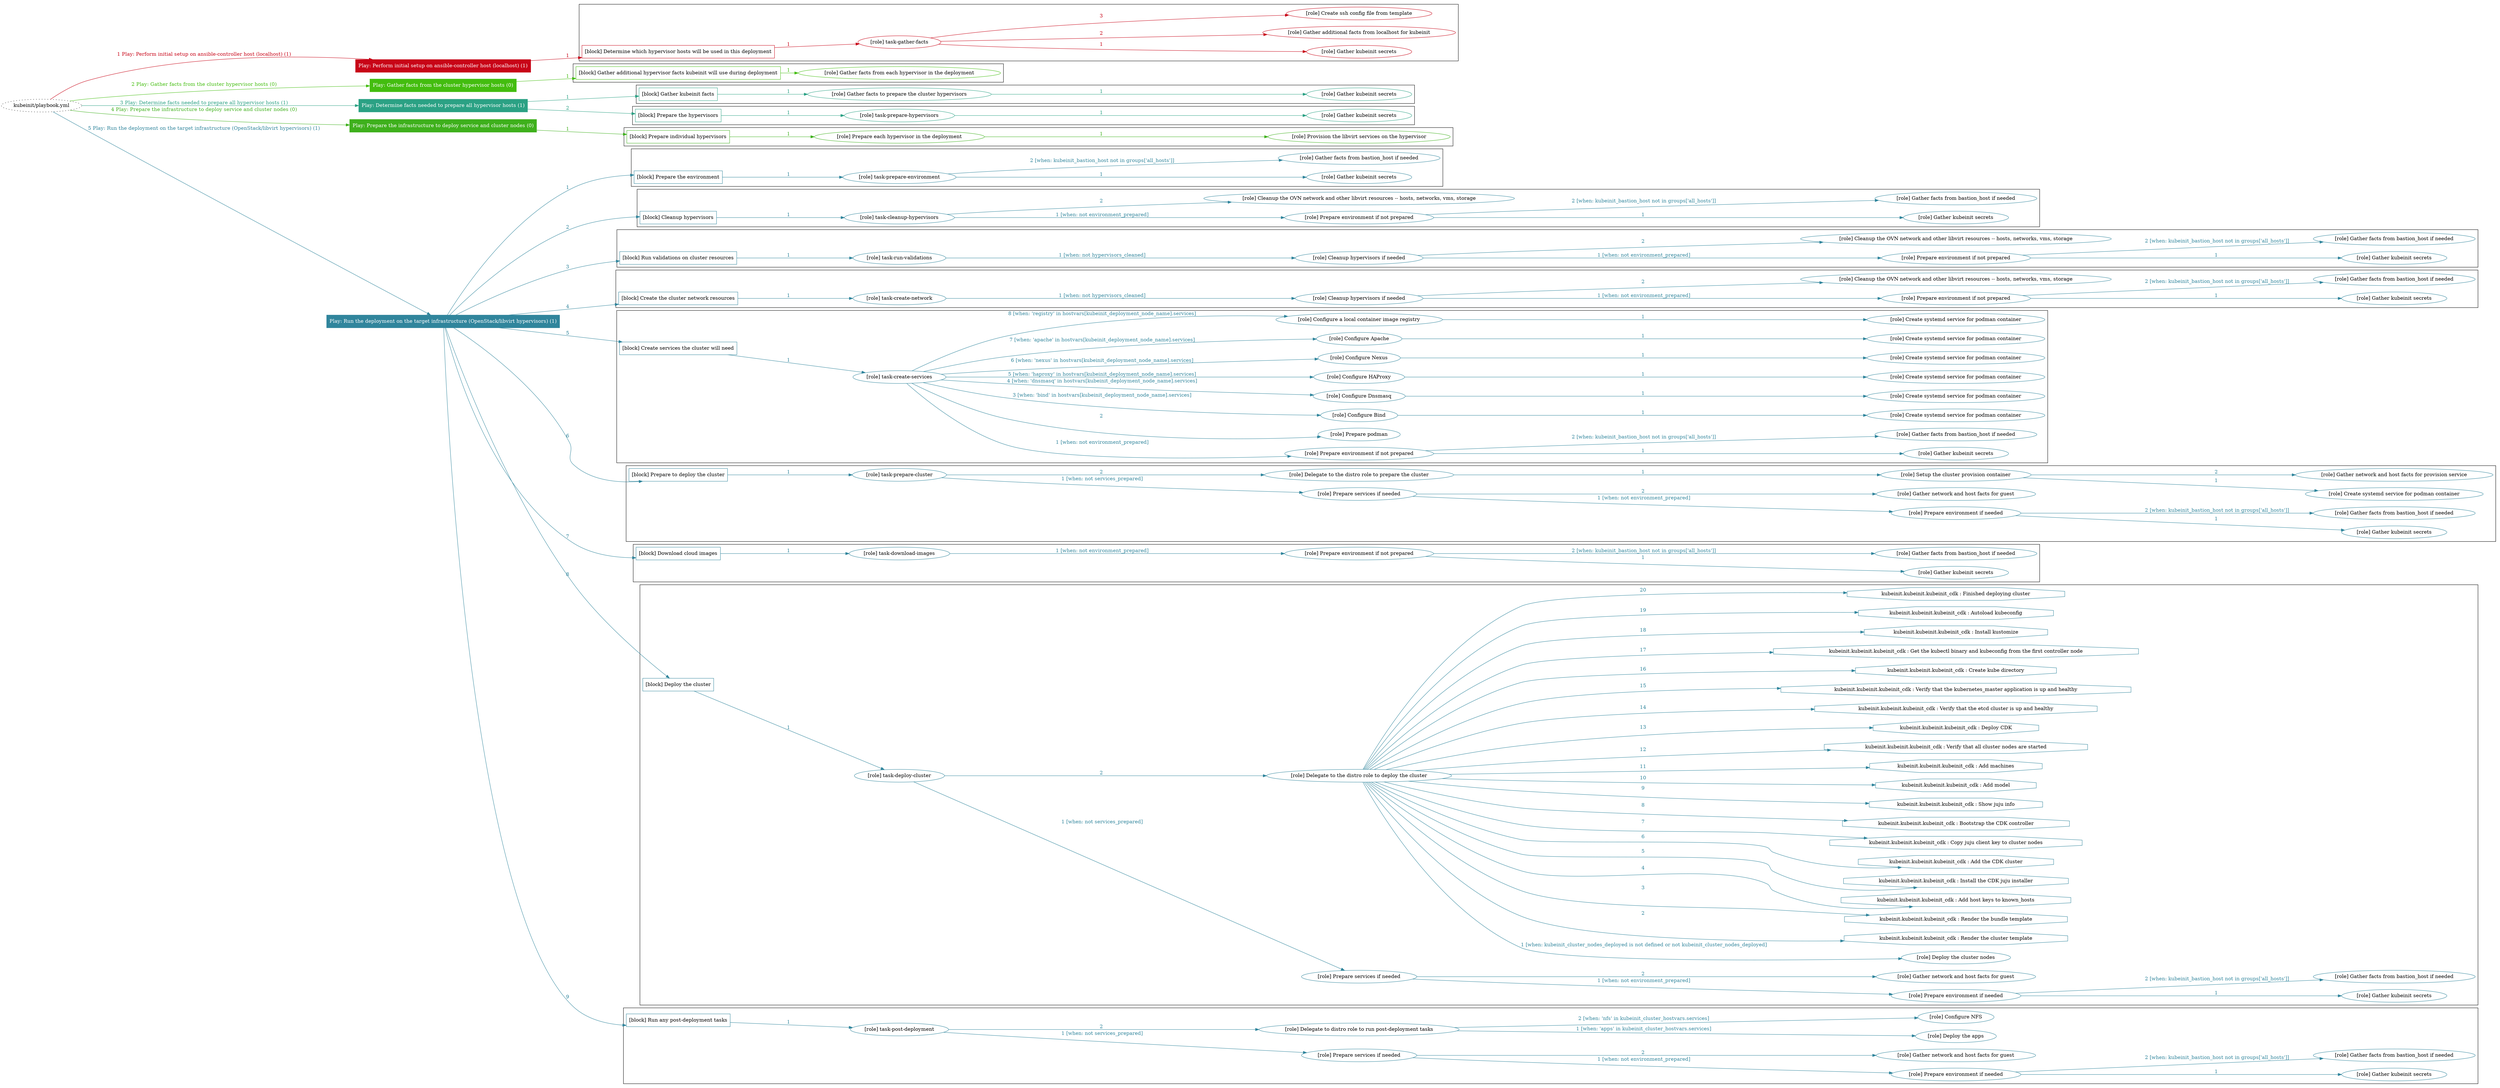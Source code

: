 digraph {
	graph [concentrate=true ordering=in rankdir=LR ratio=fill]
	edge [esep=5 sep=10]
	"kubeinit/playbook.yml" [URL="/home/runner/work/kubeinit/kubeinit/kubeinit/playbook.yml" id=playbook_e0d31464 style=dotted]
	"kubeinit/playbook.yml" -> play_752f83cb [label="1 Play: Perform initial setup on ansible-controller host (localhost) (1)" color="#c80417" fontcolor="#c80417" id=edge_play_752f83cb labeltooltip="1 Play: Perform initial setup on ansible-controller host (localhost) (1)" tooltip="1 Play: Perform initial setup on ansible-controller host (localhost) (1)"]
	subgraph "Play: Perform initial setup on ansible-controller host (localhost) (1)" {
		play_752f83cb [label="Play: Perform initial setup on ansible-controller host (localhost) (1)" URL="/home/runner/work/kubeinit/kubeinit/kubeinit/playbook.yml" color="#c80417" fontcolor="#ffffff" id=play_752f83cb shape=box style=filled tooltip=localhost]
		play_752f83cb -> block_2cc05067 [label=1 color="#c80417" fontcolor="#c80417" id=edge_block_2cc05067 labeltooltip=1 tooltip=1]
		subgraph cluster_block_2cc05067 {
			block_2cc05067 [label="[block] Determine which hypervisor hosts will be used in this deployment" URL="/home/runner/work/kubeinit/kubeinit/kubeinit/playbook.yml" color="#c80417" id=block_2cc05067 labeltooltip="Determine which hypervisor hosts will be used in this deployment" shape=box tooltip="Determine which hypervisor hosts will be used in this deployment"]
			block_2cc05067 -> role_c566f786 [label="1 " color="#c80417" fontcolor="#c80417" id=edge_role_c566f786 labeltooltip="1 " tooltip="1 "]
			subgraph "task-gather-facts" {
				role_c566f786 [label="[role] task-gather-facts" URL="/home/runner/work/kubeinit/kubeinit/kubeinit/playbook.yml" color="#c80417" id=role_c566f786 tooltip="task-gather-facts"]
				role_c566f786 -> role_c4d23760 [label="1 " color="#c80417" fontcolor="#c80417" id=edge_role_c4d23760 labeltooltip="1 " tooltip="1 "]
				subgraph "Gather kubeinit secrets" {
					role_c4d23760 [label="[role] Gather kubeinit secrets" URL="/home/runner/.ansible/collections/ansible_collections/kubeinit/kubeinit/roles/kubeinit_prepare/tasks/build_hypervisors_group.yml" color="#c80417" id=role_c4d23760 tooltip="Gather kubeinit secrets"]
				}
				role_c566f786 -> role_247d7585 [label="2 " color="#c80417" fontcolor="#c80417" id=edge_role_247d7585 labeltooltip="2 " tooltip="2 "]
				subgraph "Gather additional facts from localhost for kubeinit" {
					role_247d7585 [label="[role] Gather additional facts from localhost for kubeinit" URL="/home/runner/.ansible/collections/ansible_collections/kubeinit/kubeinit/roles/kubeinit_prepare/tasks/build_hypervisors_group.yml" color="#c80417" id=role_247d7585 tooltip="Gather additional facts from localhost for kubeinit"]
				}
				role_c566f786 -> role_9ba9f9b0 [label="3 " color="#c80417" fontcolor="#c80417" id=edge_role_9ba9f9b0 labeltooltip="3 " tooltip="3 "]
				subgraph "Create ssh config file from template" {
					role_9ba9f9b0 [label="[role] Create ssh config file from template" URL="/home/runner/.ansible/collections/ansible_collections/kubeinit/kubeinit/roles/kubeinit_prepare/tasks/build_hypervisors_group.yml" color="#c80417" id=role_9ba9f9b0 tooltip="Create ssh config file from template"]
				}
			}
		}
	}
	"kubeinit/playbook.yml" -> play_5d6890d6 [label="2 Play: Gather facts from the cluster hypervisor hosts (0)" color="#43bd0f" fontcolor="#43bd0f" id=edge_play_5d6890d6 labeltooltip="2 Play: Gather facts from the cluster hypervisor hosts (0)" tooltip="2 Play: Gather facts from the cluster hypervisor hosts (0)"]
	subgraph "Play: Gather facts from the cluster hypervisor hosts (0)" {
		play_5d6890d6 [label="Play: Gather facts from the cluster hypervisor hosts (0)" URL="/home/runner/work/kubeinit/kubeinit/kubeinit/playbook.yml" color="#43bd0f" fontcolor="#ffffff" id=play_5d6890d6 shape=box style=filled tooltip="Play: Gather facts from the cluster hypervisor hosts (0)"]
		play_5d6890d6 -> block_3422de96 [label=1 color="#43bd0f" fontcolor="#43bd0f" id=edge_block_3422de96 labeltooltip=1 tooltip=1]
		subgraph cluster_block_3422de96 {
			block_3422de96 [label="[block] Gather additional hypervisor facts kubeinit will use during deployment" URL="/home/runner/work/kubeinit/kubeinit/kubeinit/playbook.yml" color="#43bd0f" id=block_3422de96 labeltooltip="Gather additional hypervisor facts kubeinit will use during deployment" shape=box tooltip="Gather additional hypervisor facts kubeinit will use during deployment"]
			block_3422de96 -> role_e035fc38 [label="1 " color="#43bd0f" fontcolor="#43bd0f" id=edge_role_e035fc38 labeltooltip="1 " tooltip="1 "]
			subgraph "Gather facts from each hypervisor in the deployment" {
				role_e035fc38 [label="[role] Gather facts from each hypervisor in the deployment" URL="/home/runner/work/kubeinit/kubeinit/kubeinit/playbook.yml" color="#43bd0f" id=role_e035fc38 tooltip="Gather facts from each hypervisor in the deployment"]
			}
		}
	}
	"kubeinit/playbook.yml" -> play_dc1a2013 [label="3 Play: Determine facts needed to prepare all hypervisor hosts (1)" color="#2ba184" fontcolor="#2ba184" id=edge_play_dc1a2013 labeltooltip="3 Play: Determine facts needed to prepare all hypervisor hosts (1)" tooltip="3 Play: Determine facts needed to prepare all hypervisor hosts (1)"]
	subgraph "Play: Determine facts needed to prepare all hypervisor hosts (1)" {
		play_dc1a2013 [label="Play: Determine facts needed to prepare all hypervisor hosts (1)" URL="/home/runner/work/kubeinit/kubeinit/kubeinit/playbook.yml" color="#2ba184" fontcolor="#ffffff" id=play_dc1a2013 shape=box style=filled tooltip=localhost]
		play_dc1a2013 -> block_ebcac235 [label=1 color="#2ba184" fontcolor="#2ba184" id=edge_block_ebcac235 labeltooltip=1 tooltip=1]
		subgraph cluster_block_ebcac235 {
			block_ebcac235 [label="[block] Gather kubeinit facts" URL="/home/runner/work/kubeinit/kubeinit/kubeinit/playbook.yml" color="#2ba184" id=block_ebcac235 labeltooltip="Gather kubeinit facts" shape=box tooltip="Gather kubeinit facts"]
			block_ebcac235 -> role_f6a0abab [label="1 " color="#2ba184" fontcolor="#2ba184" id=edge_role_f6a0abab labeltooltip="1 " tooltip="1 "]
			subgraph "Gather facts to prepare the cluster hypervisors" {
				role_f6a0abab [label="[role] Gather facts to prepare the cluster hypervisors" URL="/home/runner/work/kubeinit/kubeinit/kubeinit/playbook.yml" color="#2ba184" id=role_f6a0abab tooltip="Gather facts to prepare the cluster hypervisors"]
				role_f6a0abab -> role_498bee72 [label="1 " color="#2ba184" fontcolor="#2ba184" id=edge_role_498bee72 labeltooltip="1 " tooltip="1 "]
				subgraph "Gather kubeinit secrets" {
					role_498bee72 [label="[role] Gather kubeinit secrets" URL="/home/runner/.ansible/collections/ansible_collections/kubeinit/kubeinit/roles/kubeinit_prepare/tasks/gather_kubeinit_facts.yml" color="#2ba184" id=role_498bee72 tooltip="Gather kubeinit secrets"]
				}
			}
		}
		play_dc1a2013 -> block_6d53577b [label=2 color="#2ba184" fontcolor="#2ba184" id=edge_block_6d53577b labeltooltip=2 tooltip=2]
		subgraph cluster_block_6d53577b {
			block_6d53577b [label="[block] Prepare the hypervisors" URL="/home/runner/work/kubeinit/kubeinit/kubeinit/playbook.yml" color="#2ba184" id=block_6d53577b labeltooltip="Prepare the hypervisors" shape=box tooltip="Prepare the hypervisors"]
			block_6d53577b -> role_a7b26fce [label="1 " color="#2ba184" fontcolor="#2ba184" id=edge_role_a7b26fce labeltooltip="1 " tooltip="1 "]
			subgraph "task-prepare-hypervisors" {
				role_a7b26fce [label="[role] task-prepare-hypervisors" URL="/home/runner/work/kubeinit/kubeinit/kubeinit/playbook.yml" color="#2ba184" id=role_a7b26fce tooltip="task-prepare-hypervisors"]
				role_a7b26fce -> role_edc7001e [label="1 " color="#2ba184" fontcolor="#2ba184" id=edge_role_edc7001e labeltooltip="1 " tooltip="1 "]
				subgraph "Gather kubeinit secrets" {
					role_edc7001e [label="[role] Gather kubeinit secrets" URL="/home/runner/.ansible/collections/ansible_collections/kubeinit/kubeinit/roles/kubeinit_prepare/tasks/gather_kubeinit_facts.yml" color="#2ba184" id=role_edc7001e tooltip="Gather kubeinit secrets"]
				}
			}
		}
	}
	"kubeinit/playbook.yml" -> play_b07f1ac7 [label="4 Play: Prepare the infrastructure to deploy service and cluster nodes (0)" color="#3eb01c" fontcolor="#3eb01c" id=edge_play_b07f1ac7 labeltooltip="4 Play: Prepare the infrastructure to deploy service and cluster nodes (0)" tooltip="4 Play: Prepare the infrastructure to deploy service and cluster nodes (0)"]
	subgraph "Play: Prepare the infrastructure to deploy service and cluster nodes (0)" {
		play_b07f1ac7 [label="Play: Prepare the infrastructure to deploy service and cluster nodes (0)" URL="/home/runner/work/kubeinit/kubeinit/kubeinit/playbook.yml" color="#3eb01c" fontcolor="#ffffff" id=play_b07f1ac7 shape=box style=filled tooltip="Play: Prepare the infrastructure to deploy service and cluster nodes (0)"]
		play_b07f1ac7 -> block_f8d001cd [label=1 color="#3eb01c" fontcolor="#3eb01c" id=edge_block_f8d001cd labeltooltip=1 tooltip=1]
		subgraph cluster_block_f8d001cd {
			block_f8d001cd [label="[block] Prepare individual hypervisors" URL="/home/runner/work/kubeinit/kubeinit/kubeinit/playbook.yml" color="#3eb01c" id=block_f8d001cd labeltooltip="Prepare individual hypervisors" shape=box tooltip="Prepare individual hypervisors"]
			block_f8d001cd -> role_b6841f02 [label="1 " color="#3eb01c" fontcolor="#3eb01c" id=edge_role_b6841f02 labeltooltip="1 " tooltip="1 "]
			subgraph "Prepare each hypervisor in the deployment" {
				role_b6841f02 [label="[role] Prepare each hypervisor in the deployment" URL="/home/runner/work/kubeinit/kubeinit/kubeinit/playbook.yml" color="#3eb01c" id=role_b6841f02 tooltip="Prepare each hypervisor in the deployment"]
				role_b6841f02 -> role_908ca407 [label="1 " color="#3eb01c" fontcolor="#3eb01c" id=edge_role_908ca407 labeltooltip="1 " tooltip="1 "]
				subgraph "Provision the libvirt services on the hypervisor" {
					role_908ca407 [label="[role] Provision the libvirt services on the hypervisor" URL="/home/runner/.ansible/collections/ansible_collections/kubeinit/kubeinit/roles/kubeinit_prepare/tasks/prepare_hypervisor.yml" color="#3eb01c" id=role_908ca407 tooltip="Provision the libvirt services on the hypervisor"]
				}
			}
		}
	}
	"kubeinit/playbook.yml" -> play_42cca88c [label="5 Play: Run the deployment on the target infrastructure (OpenStack/libvirt hypervisors) (1)" color="#30859c" fontcolor="#30859c" id=edge_play_42cca88c labeltooltip="5 Play: Run the deployment on the target infrastructure (OpenStack/libvirt hypervisors) (1)" tooltip="5 Play: Run the deployment on the target infrastructure (OpenStack/libvirt hypervisors) (1)"]
	subgraph "Play: Run the deployment on the target infrastructure (OpenStack/libvirt hypervisors) (1)" {
		play_42cca88c [label="Play: Run the deployment on the target infrastructure (OpenStack/libvirt hypervisors) (1)" URL="/home/runner/work/kubeinit/kubeinit/kubeinit/playbook.yml" color="#30859c" fontcolor="#ffffff" id=play_42cca88c shape=box style=filled tooltip=localhost]
		play_42cca88c -> block_07b1ed8f [label=1 color="#30859c" fontcolor="#30859c" id=edge_block_07b1ed8f labeltooltip=1 tooltip=1]
		subgraph cluster_block_07b1ed8f {
			block_07b1ed8f [label="[block] Prepare the environment" URL="/home/runner/work/kubeinit/kubeinit/kubeinit/playbook.yml" color="#30859c" id=block_07b1ed8f labeltooltip="Prepare the environment" shape=box tooltip="Prepare the environment"]
			block_07b1ed8f -> role_cda6a80e [label="1 " color="#30859c" fontcolor="#30859c" id=edge_role_cda6a80e labeltooltip="1 " tooltip="1 "]
			subgraph "task-prepare-environment" {
				role_cda6a80e [label="[role] task-prepare-environment" URL="/home/runner/work/kubeinit/kubeinit/kubeinit/playbook.yml" color="#30859c" id=role_cda6a80e tooltip="task-prepare-environment"]
				role_cda6a80e -> role_ce3b6d16 [label="1 " color="#30859c" fontcolor="#30859c" id=edge_role_ce3b6d16 labeltooltip="1 " tooltip="1 "]
				subgraph "Gather kubeinit secrets" {
					role_ce3b6d16 [label="[role] Gather kubeinit secrets" URL="/home/runner/.ansible/collections/ansible_collections/kubeinit/kubeinit/roles/kubeinit_prepare/tasks/gather_kubeinit_facts.yml" color="#30859c" id=role_ce3b6d16 tooltip="Gather kubeinit secrets"]
				}
				role_cda6a80e -> role_15b781c5 [label="2 [when: kubeinit_bastion_host not in groups['all_hosts']]" color="#30859c" fontcolor="#30859c" id=edge_role_15b781c5 labeltooltip="2 [when: kubeinit_bastion_host not in groups['all_hosts']]" tooltip="2 [when: kubeinit_bastion_host not in groups['all_hosts']]"]
				subgraph "Gather facts from bastion_host if needed" {
					role_15b781c5 [label="[role] Gather facts from bastion_host if needed" URL="/home/runner/.ansible/collections/ansible_collections/kubeinit/kubeinit/roles/kubeinit_prepare/tasks/main.yml" color="#30859c" id=role_15b781c5 tooltip="Gather facts from bastion_host if needed"]
				}
			}
		}
		play_42cca88c -> block_b8ac077f [label=2 color="#30859c" fontcolor="#30859c" id=edge_block_b8ac077f labeltooltip=2 tooltip=2]
		subgraph cluster_block_b8ac077f {
			block_b8ac077f [label="[block] Cleanup hypervisors" URL="/home/runner/work/kubeinit/kubeinit/kubeinit/playbook.yml" color="#30859c" id=block_b8ac077f labeltooltip="Cleanup hypervisors" shape=box tooltip="Cleanup hypervisors"]
			block_b8ac077f -> role_14603667 [label="1 " color="#30859c" fontcolor="#30859c" id=edge_role_14603667 labeltooltip="1 " tooltip="1 "]
			subgraph "task-cleanup-hypervisors" {
				role_14603667 [label="[role] task-cleanup-hypervisors" URL="/home/runner/work/kubeinit/kubeinit/kubeinit/playbook.yml" color="#30859c" id=role_14603667 tooltip="task-cleanup-hypervisors"]
				role_14603667 -> role_c230a446 [label="1 [when: not environment_prepared]" color="#30859c" fontcolor="#30859c" id=edge_role_c230a446 labeltooltip="1 [when: not environment_prepared]" tooltip="1 [when: not environment_prepared]"]
				subgraph "Prepare environment if not prepared" {
					role_c230a446 [label="[role] Prepare environment if not prepared" URL="/home/runner/.ansible/collections/ansible_collections/kubeinit/kubeinit/roles/kubeinit_libvirt/tasks/cleanup_hypervisors.yml" color="#30859c" id=role_c230a446 tooltip="Prepare environment if not prepared"]
					role_c230a446 -> role_da77371b [label="1 " color="#30859c" fontcolor="#30859c" id=edge_role_da77371b labeltooltip="1 " tooltip="1 "]
					subgraph "Gather kubeinit secrets" {
						role_da77371b [label="[role] Gather kubeinit secrets" URL="/home/runner/.ansible/collections/ansible_collections/kubeinit/kubeinit/roles/kubeinit_prepare/tasks/gather_kubeinit_facts.yml" color="#30859c" id=role_da77371b tooltip="Gather kubeinit secrets"]
					}
					role_c230a446 -> role_587e1967 [label="2 [when: kubeinit_bastion_host not in groups['all_hosts']]" color="#30859c" fontcolor="#30859c" id=edge_role_587e1967 labeltooltip="2 [when: kubeinit_bastion_host not in groups['all_hosts']]" tooltip="2 [when: kubeinit_bastion_host not in groups['all_hosts']]"]
					subgraph "Gather facts from bastion_host if needed" {
						role_587e1967 [label="[role] Gather facts from bastion_host if needed" URL="/home/runner/.ansible/collections/ansible_collections/kubeinit/kubeinit/roles/kubeinit_prepare/tasks/main.yml" color="#30859c" id=role_587e1967 tooltip="Gather facts from bastion_host if needed"]
					}
				}
				role_14603667 -> role_50d0f838 [label="2 " color="#30859c" fontcolor="#30859c" id=edge_role_50d0f838 labeltooltip="2 " tooltip="2 "]
				subgraph "Cleanup the OVN network and other libvirt resources -- hosts, networks, vms, storage" {
					role_50d0f838 [label="[role] Cleanup the OVN network and other libvirt resources -- hosts, networks, vms, storage" URL="/home/runner/.ansible/collections/ansible_collections/kubeinit/kubeinit/roles/kubeinit_libvirt/tasks/cleanup_hypervisors.yml" color="#30859c" id=role_50d0f838 tooltip="Cleanup the OVN network and other libvirt resources -- hosts, networks, vms, storage"]
				}
			}
		}
		play_42cca88c -> block_6ca1ae3d [label=3 color="#30859c" fontcolor="#30859c" id=edge_block_6ca1ae3d labeltooltip=3 tooltip=3]
		subgraph cluster_block_6ca1ae3d {
			block_6ca1ae3d [label="[block] Run validations on cluster resources" URL="/home/runner/work/kubeinit/kubeinit/kubeinit/playbook.yml" color="#30859c" id=block_6ca1ae3d labeltooltip="Run validations on cluster resources" shape=box tooltip="Run validations on cluster resources"]
			block_6ca1ae3d -> role_970f43ed [label="1 " color="#30859c" fontcolor="#30859c" id=edge_role_970f43ed labeltooltip="1 " tooltip="1 "]
			subgraph "task-run-validations" {
				role_970f43ed [label="[role] task-run-validations" URL="/home/runner/work/kubeinit/kubeinit/kubeinit/playbook.yml" color="#30859c" id=role_970f43ed tooltip="task-run-validations"]
				role_970f43ed -> role_a7d348e4 [label="1 [when: not hypervisors_cleaned]" color="#30859c" fontcolor="#30859c" id=edge_role_a7d348e4 labeltooltip="1 [when: not hypervisors_cleaned]" tooltip="1 [when: not hypervisors_cleaned]"]
				subgraph "Cleanup hypervisors if needed" {
					role_a7d348e4 [label="[role] Cleanup hypervisors if needed" URL="/home/runner/.ansible/collections/ansible_collections/kubeinit/kubeinit/roles/kubeinit_validations/tasks/main.yml" color="#30859c" id=role_a7d348e4 tooltip="Cleanup hypervisors if needed"]
					role_a7d348e4 -> role_4b31f92c [label="1 [when: not environment_prepared]" color="#30859c" fontcolor="#30859c" id=edge_role_4b31f92c labeltooltip="1 [when: not environment_prepared]" tooltip="1 [when: not environment_prepared]"]
					subgraph "Prepare environment if not prepared" {
						role_4b31f92c [label="[role] Prepare environment if not prepared" URL="/home/runner/.ansible/collections/ansible_collections/kubeinit/kubeinit/roles/kubeinit_libvirt/tasks/cleanup_hypervisors.yml" color="#30859c" id=role_4b31f92c tooltip="Prepare environment if not prepared"]
						role_4b31f92c -> role_1fae8cb4 [label="1 " color="#30859c" fontcolor="#30859c" id=edge_role_1fae8cb4 labeltooltip="1 " tooltip="1 "]
						subgraph "Gather kubeinit secrets" {
							role_1fae8cb4 [label="[role] Gather kubeinit secrets" URL="/home/runner/.ansible/collections/ansible_collections/kubeinit/kubeinit/roles/kubeinit_prepare/tasks/gather_kubeinit_facts.yml" color="#30859c" id=role_1fae8cb4 tooltip="Gather kubeinit secrets"]
						}
						role_4b31f92c -> role_840d3d3d [label="2 [when: kubeinit_bastion_host not in groups['all_hosts']]" color="#30859c" fontcolor="#30859c" id=edge_role_840d3d3d labeltooltip="2 [when: kubeinit_bastion_host not in groups['all_hosts']]" tooltip="2 [when: kubeinit_bastion_host not in groups['all_hosts']]"]
						subgraph "Gather facts from bastion_host if needed" {
							role_840d3d3d [label="[role] Gather facts from bastion_host if needed" URL="/home/runner/.ansible/collections/ansible_collections/kubeinit/kubeinit/roles/kubeinit_prepare/tasks/main.yml" color="#30859c" id=role_840d3d3d tooltip="Gather facts from bastion_host if needed"]
						}
					}
					role_a7d348e4 -> role_3ef6bacc [label="2 " color="#30859c" fontcolor="#30859c" id=edge_role_3ef6bacc labeltooltip="2 " tooltip="2 "]
					subgraph "Cleanup the OVN network and other libvirt resources -- hosts, networks, vms, storage" {
						role_3ef6bacc [label="[role] Cleanup the OVN network and other libvirt resources -- hosts, networks, vms, storage" URL="/home/runner/.ansible/collections/ansible_collections/kubeinit/kubeinit/roles/kubeinit_libvirt/tasks/cleanup_hypervisors.yml" color="#30859c" id=role_3ef6bacc tooltip="Cleanup the OVN network and other libvirt resources -- hosts, networks, vms, storage"]
					}
				}
			}
		}
		play_42cca88c -> block_c710ae34 [label=4 color="#30859c" fontcolor="#30859c" id=edge_block_c710ae34 labeltooltip=4 tooltip=4]
		subgraph cluster_block_c710ae34 {
			block_c710ae34 [label="[block] Create the cluster network resources" URL="/home/runner/work/kubeinit/kubeinit/kubeinit/playbook.yml" color="#30859c" id=block_c710ae34 labeltooltip="Create the cluster network resources" shape=box tooltip="Create the cluster network resources"]
			block_c710ae34 -> role_2f00a163 [label="1 " color="#30859c" fontcolor="#30859c" id=edge_role_2f00a163 labeltooltip="1 " tooltip="1 "]
			subgraph "task-create-network" {
				role_2f00a163 [label="[role] task-create-network" URL="/home/runner/work/kubeinit/kubeinit/kubeinit/playbook.yml" color="#30859c" id=role_2f00a163 tooltip="task-create-network"]
				role_2f00a163 -> role_3f18d9f2 [label="1 [when: not hypervisors_cleaned]" color="#30859c" fontcolor="#30859c" id=edge_role_3f18d9f2 labeltooltip="1 [when: not hypervisors_cleaned]" tooltip="1 [when: not hypervisors_cleaned]"]
				subgraph "Cleanup hypervisors if needed" {
					role_3f18d9f2 [label="[role] Cleanup hypervisors if needed" URL="/home/runner/.ansible/collections/ansible_collections/kubeinit/kubeinit/roles/kubeinit_libvirt/tasks/create_network.yml" color="#30859c" id=role_3f18d9f2 tooltip="Cleanup hypervisors if needed"]
					role_3f18d9f2 -> role_e6e30969 [label="1 [when: not environment_prepared]" color="#30859c" fontcolor="#30859c" id=edge_role_e6e30969 labeltooltip="1 [when: not environment_prepared]" tooltip="1 [when: not environment_prepared]"]
					subgraph "Prepare environment if not prepared" {
						role_e6e30969 [label="[role] Prepare environment if not prepared" URL="/home/runner/.ansible/collections/ansible_collections/kubeinit/kubeinit/roles/kubeinit_libvirt/tasks/cleanup_hypervisors.yml" color="#30859c" id=role_e6e30969 tooltip="Prepare environment if not prepared"]
						role_e6e30969 -> role_4716746e [label="1 " color="#30859c" fontcolor="#30859c" id=edge_role_4716746e labeltooltip="1 " tooltip="1 "]
						subgraph "Gather kubeinit secrets" {
							role_4716746e [label="[role] Gather kubeinit secrets" URL="/home/runner/.ansible/collections/ansible_collections/kubeinit/kubeinit/roles/kubeinit_prepare/tasks/gather_kubeinit_facts.yml" color="#30859c" id=role_4716746e tooltip="Gather kubeinit secrets"]
						}
						role_e6e30969 -> role_e1585cab [label="2 [when: kubeinit_bastion_host not in groups['all_hosts']]" color="#30859c" fontcolor="#30859c" id=edge_role_e1585cab labeltooltip="2 [when: kubeinit_bastion_host not in groups['all_hosts']]" tooltip="2 [when: kubeinit_bastion_host not in groups['all_hosts']]"]
						subgraph "Gather facts from bastion_host if needed" {
							role_e1585cab [label="[role] Gather facts from bastion_host if needed" URL="/home/runner/.ansible/collections/ansible_collections/kubeinit/kubeinit/roles/kubeinit_prepare/tasks/main.yml" color="#30859c" id=role_e1585cab tooltip="Gather facts from bastion_host if needed"]
						}
					}
					role_3f18d9f2 -> role_841be79b [label="2 " color="#30859c" fontcolor="#30859c" id=edge_role_841be79b labeltooltip="2 " tooltip="2 "]
					subgraph "Cleanup the OVN network and other libvirt resources -- hosts, networks, vms, storage" {
						role_841be79b [label="[role] Cleanup the OVN network and other libvirt resources -- hosts, networks, vms, storage" URL="/home/runner/.ansible/collections/ansible_collections/kubeinit/kubeinit/roles/kubeinit_libvirt/tasks/cleanup_hypervisors.yml" color="#30859c" id=role_841be79b tooltip="Cleanup the OVN network and other libvirt resources -- hosts, networks, vms, storage"]
					}
				}
			}
		}
		play_42cca88c -> block_bf7f9489 [label=5 color="#30859c" fontcolor="#30859c" id=edge_block_bf7f9489 labeltooltip=5 tooltip=5]
		subgraph cluster_block_bf7f9489 {
			block_bf7f9489 [label="[block] Create services the cluster will need" URL="/home/runner/work/kubeinit/kubeinit/kubeinit/playbook.yml" color="#30859c" id=block_bf7f9489 labeltooltip="Create services the cluster will need" shape=box tooltip="Create services the cluster will need"]
			block_bf7f9489 -> role_0faf2878 [label="1 " color="#30859c" fontcolor="#30859c" id=edge_role_0faf2878 labeltooltip="1 " tooltip="1 "]
			subgraph "task-create-services" {
				role_0faf2878 [label="[role] task-create-services" URL="/home/runner/work/kubeinit/kubeinit/kubeinit/playbook.yml" color="#30859c" id=role_0faf2878 tooltip="task-create-services"]
				role_0faf2878 -> role_0bcb9bae [label="1 [when: not environment_prepared]" color="#30859c" fontcolor="#30859c" id=edge_role_0bcb9bae labeltooltip="1 [when: not environment_prepared]" tooltip="1 [when: not environment_prepared]"]
				subgraph "Prepare environment if not prepared" {
					role_0bcb9bae [label="[role] Prepare environment if not prepared" URL="/home/runner/.ansible/collections/ansible_collections/kubeinit/kubeinit/roles/kubeinit_services/tasks/main.yml" color="#30859c" id=role_0bcb9bae tooltip="Prepare environment if not prepared"]
					role_0bcb9bae -> role_a1d9e5d8 [label="1 " color="#30859c" fontcolor="#30859c" id=edge_role_a1d9e5d8 labeltooltip="1 " tooltip="1 "]
					subgraph "Gather kubeinit secrets" {
						role_a1d9e5d8 [label="[role] Gather kubeinit secrets" URL="/home/runner/.ansible/collections/ansible_collections/kubeinit/kubeinit/roles/kubeinit_prepare/tasks/gather_kubeinit_facts.yml" color="#30859c" id=role_a1d9e5d8 tooltip="Gather kubeinit secrets"]
					}
					role_0bcb9bae -> role_d23d18fe [label="2 [when: kubeinit_bastion_host not in groups['all_hosts']]" color="#30859c" fontcolor="#30859c" id=edge_role_d23d18fe labeltooltip="2 [when: kubeinit_bastion_host not in groups['all_hosts']]" tooltip="2 [when: kubeinit_bastion_host not in groups['all_hosts']]"]
					subgraph "Gather facts from bastion_host if needed" {
						role_d23d18fe [label="[role] Gather facts from bastion_host if needed" URL="/home/runner/.ansible/collections/ansible_collections/kubeinit/kubeinit/roles/kubeinit_prepare/tasks/main.yml" color="#30859c" id=role_d23d18fe tooltip="Gather facts from bastion_host if needed"]
					}
				}
				role_0faf2878 -> role_9303a987 [label="2 " color="#30859c" fontcolor="#30859c" id=edge_role_9303a987 labeltooltip="2 " tooltip="2 "]
				subgraph "Prepare podman" {
					role_9303a987 [label="[role] Prepare podman" URL="/home/runner/.ansible/collections/ansible_collections/kubeinit/kubeinit/roles/kubeinit_services/tasks/00_create_service_pod.yml" color="#30859c" id=role_9303a987 tooltip="Prepare podman"]
				}
				role_0faf2878 -> role_2da4c542 [label="3 [when: 'bind' in hostvars[kubeinit_deployment_node_name].services]" color="#30859c" fontcolor="#30859c" id=edge_role_2da4c542 labeltooltip="3 [when: 'bind' in hostvars[kubeinit_deployment_node_name].services]" tooltip="3 [when: 'bind' in hostvars[kubeinit_deployment_node_name].services]"]
				subgraph "Configure Bind" {
					role_2da4c542 [label="[role] Configure Bind" URL="/home/runner/.ansible/collections/ansible_collections/kubeinit/kubeinit/roles/kubeinit_services/tasks/start_services_containers.yml" color="#30859c" id=role_2da4c542 tooltip="Configure Bind"]
					role_2da4c542 -> role_c3441928 [label="1 " color="#30859c" fontcolor="#30859c" id=edge_role_c3441928 labeltooltip="1 " tooltip="1 "]
					subgraph "Create systemd service for podman container" {
						role_c3441928 [label="[role] Create systemd service for podman container" URL="/home/runner/.ansible/collections/ansible_collections/kubeinit/kubeinit/roles/kubeinit_bind/tasks/main.yml" color="#30859c" id=role_c3441928 tooltip="Create systemd service for podman container"]
					}
				}
				role_0faf2878 -> role_d86c8be3 [label="4 [when: 'dnsmasq' in hostvars[kubeinit_deployment_node_name].services]" color="#30859c" fontcolor="#30859c" id=edge_role_d86c8be3 labeltooltip="4 [when: 'dnsmasq' in hostvars[kubeinit_deployment_node_name].services]" tooltip="4 [when: 'dnsmasq' in hostvars[kubeinit_deployment_node_name].services]"]
				subgraph "Configure Dnsmasq" {
					role_d86c8be3 [label="[role] Configure Dnsmasq" URL="/home/runner/.ansible/collections/ansible_collections/kubeinit/kubeinit/roles/kubeinit_services/tasks/start_services_containers.yml" color="#30859c" id=role_d86c8be3 tooltip="Configure Dnsmasq"]
					role_d86c8be3 -> role_5ffa3fd0 [label="1 " color="#30859c" fontcolor="#30859c" id=edge_role_5ffa3fd0 labeltooltip="1 " tooltip="1 "]
					subgraph "Create systemd service for podman container" {
						role_5ffa3fd0 [label="[role] Create systemd service for podman container" URL="/home/runner/.ansible/collections/ansible_collections/kubeinit/kubeinit/roles/kubeinit_dnsmasq/tasks/main.yml" color="#30859c" id=role_5ffa3fd0 tooltip="Create systemd service for podman container"]
					}
				}
				role_0faf2878 -> role_849988a0 [label="5 [when: 'haproxy' in hostvars[kubeinit_deployment_node_name].services]" color="#30859c" fontcolor="#30859c" id=edge_role_849988a0 labeltooltip="5 [when: 'haproxy' in hostvars[kubeinit_deployment_node_name].services]" tooltip="5 [when: 'haproxy' in hostvars[kubeinit_deployment_node_name].services]"]
				subgraph "Configure HAProxy" {
					role_849988a0 [label="[role] Configure HAProxy" URL="/home/runner/.ansible/collections/ansible_collections/kubeinit/kubeinit/roles/kubeinit_services/tasks/start_services_containers.yml" color="#30859c" id=role_849988a0 tooltip="Configure HAProxy"]
					role_849988a0 -> role_a2207861 [label="1 " color="#30859c" fontcolor="#30859c" id=edge_role_a2207861 labeltooltip="1 " tooltip="1 "]
					subgraph "Create systemd service for podman container" {
						role_a2207861 [label="[role] Create systemd service for podman container" URL="/home/runner/.ansible/collections/ansible_collections/kubeinit/kubeinit/roles/kubeinit_haproxy/tasks/main.yml" color="#30859c" id=role_a2207861 tooltip="Create systemd service for podman container"]
					}
				}
				role_0faf2878 -> role_13716904 [label="6 [when: 'nexus' in hostvars[kubeinit_deployment_node_name].services]" color="#30859c" fontcolor="#30859c" id=edge_role_13716904 labeltooltip="6 [when: 'nexus' in hostvars[kubeinit_deployment_node_name].services]" tooltip="6 [when: 'nexus' in hostvars[kubeinit_deployment_node_name].services]"]
				subgraph "Configure Nexus" {
					role_13716904 [label="[role] Configure Nexus" URL="/home/runner/.ansible/collections/ansible_collections/kubeinit/kubeinit/roles/kubeinit_services/tasks/start_services_containers.yml" color="#30859c" id=role_13716904 tooltip="Configure Nexus"]
					role_13716904 -> role_20f6fc83 [label="1 " color="#30859c" fontcolor="#30859c" id=edge_role_20f6fc83 labeltooltip="1 " tooltip="1 "]
					subgraph "Create systemd service for podman container" {
						role_20f6fc83 [label="[role] Create systemd service for podman container" URL="/home/runner/.ansible/collections/ansible_collections/kubeinit/kubeinit/roles/kubeinit_nexus/tasks/main.yml" color="#30859c" id=role_20f6fc83 tooltip="Create systemd service for podman container"]
					}
				}
				role_0faf2878 -> role_b1987cf2 [label="7 [when: 'apache' in hostvars[kubeinit_deployment_node_name].services]" color="#30859c" fontcolor="#30859c" id=edge_role_b1987cf2 labeltooltip="7 [when: 'apache' in hostvars[kubeinit_deployment_node_name].services]" tooltip="7 [when: 'apache' in hostvars[kubeinit_deployment_node_name].services]"]
				subgraph "Configure Apache" {
					role_b1987cf2 [label="[role] Configure Apache" URL="/home/runner/.ansible/collections/ansible_collections/kubeinit/kubeinit/roles/kubeinit_services/tasks/start_services_containers.yml" color="#30859c" id=role_b1987cf2 tooltip="Configure Apache"]
					role_b1987cf2 -> role_bceb5b64 [label="1 " color="#30859c" fontcolor="#30859c" id=edge_role_bceb5b64 labeltooltip="1 " tooltip="1 "]
					subgraph "Create systemd service for podman container" {
						role_bceb5b64 [label="[role] Create systemd service for podman container" URL="/home/runner/.ansible/collections/ansible_collections/kubeinit/kubeinit/roles/kubeinit_apache/tasks/main.yml" color="#30859c" id=role_bceb5b64 tooltip="Create systemd service for podman container"]
					}
				}
				role_0faf2878 -> role_d2f8de8d [label="8 [when: 'registry' in hostvars[kubeinit_deployment_node_name].services]" color="#30859c" fontcolor="#30859c" id=edge_role_d2f8de8d labeltooltip="8 [when: 'registry' in hostvars[kubeinit_deployment_node_name].services]" tooltip="8 [when: 'registry' in hostvars[kubeinit_deployment_node_name].services]"]
				subgraph "Configure a local container image registry" {
					role_d2f8de8d [label="[role] Configure a local container image registry" URL="/home/runner/.ansible/collections/ansible_collections/kubeinit/kubeinit/roles/kubeinit_services/tasks/start_services_containers.yml" color="#30859c" id=role_d2f8de8d tooltip="Configure a local container image registry"]
					role_d2f8de8d -> role_663ed368 [label="1 " color="#30859c" fontcolor="#30859c" id=edge_role_663ed368 labeltooltip="1 " tooltip="1 "]
					subgraph "Create systemd service for podman container" {
						role_663ed368 [label="[role] Create systemd service for podman container" URL="/home/runner/.ansible/collections/ansible_collections/kubeinit/kubeinit/roles/kubeinit_registry/tasks/main.yml" color="#30859c" id=role_663ed368 tooltip="Create systemd service for podman container"]
					}
				}
			}
		}
		play_42cca88c -> block_c82ef3ca [label=6 color="#30859c" fontcolor="#30859c" id=edge_block_c82ef3ca labeltooltip=6 tooltip=6]
		subgraph cluster_block_c82ef3ca {
			block_c82ef3ca [label="[block] Prepare to deploy the cluster" URL="/home/runner/work/kubeinit/kubeinit/kubeinit/playbook.yml" color="#30859c" id=block_c82ef3ca labeltooltip="Prepare to deploy the cluster" shape=box tooltip="Prepare to deploy the cluster"]
			block_c82ef3ca -> role_71724cbd [label="1 " color="#30859c" fontcolor="#30859c" id=edge_role_71724cbd labeltooltip="1 " tooltip="1 "]
			subgraph "task-prepare-cluster" {
				role_71724cbd [label="[role] task-prepare-cluster" URL="/home/runner/work/kubeinit/kubeinit/kubeinit/playbook.yml" color="#30859c" id=role_71724cbd tooltip="task-prepare-cluster"]
				role_71724cbd -> role_c40936b7 [label="1 [when: not services_prepared]" color="#30859c" fontcolor="#30859c" id=edge_role_c40936b7 labeltooltip="1 [when: not services_prepared]" tooltip="1 [when: not services_prepared]"]
				subgraph "Prepare services if needed" {
					role_c40936b7 [label="[role] Prepare services if needed" URL="/home/runner/.ansible/collections/ansible_collections/kubeinit/kubeinit/roles/kubeinit_prepare/tasks/prepare_cluster.yml" color="#30859c" id=role_c40936b7 tooltip="Prepare services if needed"]
					role_c40936b7 -> role_f8e1610c [label="1 [when: not environment_prepared]" color="#30859c" fontcolor="#30859c" id=edge_role_f8e1610c labeltooltip="1 [when: not environment_prepared]" tooltip="1 [when: not environment_prepared]"]
					subgraph "Prepare environment if needed" {
						role_f8e1610c [label="[role] Prepare environment if needed" URL="/home/runner/.ansible/collections/ansible_collections/kubeinit/kubeinit/roles/kubeinit_services/tasks/prepare_services.yml" color="#30859c" id=role_f8e1610c tooltip="Prepare environment if needed"]
						role_f8e1610c -> role_b67db459 [label="1 " color="#30859c" fontcolor="#30859c" id=edge_role_b67db459 labeltooltip="1 " tooltip="1 "]
						subgraph "Gather kubeinit secrets" {
							role_b67db459 [label="[role] Gather kubeinit secrets" URL="/home/runner/.ansible/collections/ansible_collections/kubeinit/kubeinit/roles/kubeinit_prepare/tasks/gather_kubeinit_facts.yml" color="#30859c" id=role_b67db459 tooltip="Gather kubeinit secrets"]
						}
						role_f8e1610c -> role_c0aea255 [label="2 [when: kubeinit_bastion_host not in groups['all_hosts']]" color="#30859c" fontcolor="#30859c" id=edge_role_c0aea255 labeltooltip="2 [when: kubeinit_bastion_host not in groups['all_hosts']]" tooltip="2 [when: kubeinit_bastion_host not in groups['all_hosts']]"]
						subgraph "Gather facts from bastion_host if needed" {
							role_c0aea255 [label="[role] Gather facts from bastion_host if needed" URL="/home/runner/.ansible/collections/ansible_collections/kubeinit/kubeinit/roles/kubeinit_prepare/tasks/main.yml" color="#30859c" id=role_c0aea255 tooltip="Gather facts from bastion_host if needed"]
						}
					}
					role_c40936b7 -> role_25a521a5 [label="2 " color="#30859c" fontcolor="#30859c" id=edge_role_25a521a5 labeltooltip="2 " tooltip="2 "]
					subgraph "Gather network and host facts for guest" {
						role_25a521a5 [label="[role] Gather network and host facts for guest" URL="/home/runner/.ansible/collections/ansible_collections/kubeinit/kubeinit/roles/kubeinit_services/tasks/prepare_services.yml" color="#30859c" id=role_25a521a5 tooltip="Gather network and host facts for guest"]
					}
				}
				role_71724cbd -> role_19a0ee71 [label="2 " color="#30859c" fontcolor="#30859c" id=edge_role_19a0ee71 labeltooltip="2 " tooltip="2 "]
				subgraph "Delegate to the distro role to prepare the cluster" {
					role_19a0ee71 [label="[role] Delegate to the distro role to prepare the cluster" URL="/home/runner/.ansible/collections/ansible_collections/kubeinit/kubeinit/roles/kubeinit_prepare/tasks/prepare_cluster.yml" color="#30859c" id=role_19a0ee71 tooltip="Delegate to the distro role to prepare the cluster"]
					role_19a0ee71 -> role_ef64f7cb [label="1 " color="#30859c" fontcolor="#30859c" id=edge_role_ef64f7cb labeltooltip="1 " tooltip="1 "]
					subgraph "Setup the cluster provision container" {
						role_ef64f7cb [label="[role] Setup the cluster provision container" URL="/home/runner/.ansible/collections/ansible_collections/kubeinit/kubeinit/roles/kubeinit_cdk/tasks/prepare_cluster.yml" color="#30859c" id=role_ef64f7cb tooltip="Setup the cluster provision container"]
						role_ef64f7cb -> role_34a5e7ad [label="1 " color="#30859c" fontcolor="#30859c" id=edge_role_34a5e7ad labeltooltip="1 " tooltip="1 "]
						subgraph "Create systemd service for podman container" {
							role_34a5e7ad [label="[role] Create systemd service for podman container" URL="/home/runner/.ansible/collections/ansible_collections/kubeinit/kubeinit/roles/kubeinit_services/tasks/create_provision_container.yml" color="#30859c" id=role_34a5e7ad tooltip="Create systemd service for podman container"]
						}
						role_ef64f7cb -> role_355d688d [label="2 " color="#30859c" fontcolor="#30859c" id=edge_role_355d688d labeltooltip="2 " tooltip="2 "]
						subgraph "Gather network and host facts for provision service" {
							role_355d688d [label="[role] Gather network and host facts for provision service" URL="/home/runner/.ansible/collections/ansible_collections/kubeinit/kubeinit/roles/kubeinit_services/tasks/create_provision_container.yml" color="#30859c" id=role_355d688d tooltip="Gather network and host facts for provision service"]
						}
					}
				}
			}
		}
		play_42cca88c -> block_db27f035 [label=7 color="#30859c" fontcolor="#30859c" id=edge_block_db27f035 labeltooltip=7 tooltip=7]
		subgraph cluster_block_db27f035 {
			block_db27f035 [label="[block] Download cloud images" URL="/home/runner/work/kubeinit/kubeinit/kubeinit/playbook.yml" color="#30859c" id=block_db27f035 labeltooltip="Download cloud images" shape=box tooltip="Download cloud images"]
			block_db27f035 -> role_806e83e9 [label="1 " color="#30859c" fontcolor="#30859c" id=edge_role_806e83e9 labeltooltip="1 " tooltip="1 "]
			subgraph "task-download-images" {
				role_806e83e9 [label="[role] task-download-images" URL="/home/runner/work/kubeinit/kubeinit/kubeinit/playbook.yml" color="#30859c" id=role_806e83e9 tooltip="task-download-images"]
				role_806e83e9 -> role_564d4676 [label="1 [when: not environment_prepared]" color="#30859c" fontcolor="#30859c" id=edge_role_564d4676 labeltooltip="1 [when: not environment_prepared]" tooltip="1 [when: not environment_prepared]"]
				subgraph "Prepare environment if not prepared" {
					role_564d4676 [label="[role] Prepare environment if not prepared" URL="/home/runner/.ansible/collections/ansible_collections/kubeinit/kubeinit/roles/kubeinit_libvirt/tasks/download_cloud_images.yml" color="#30859c" id=role_564d4676 tooltip="Prepare environment if not prepared"]
					role_564d4676 -> role_6beb1ec5 [label="1 " color="#30859c" fontcolor="#30859c" id=edge_role_6beb1ec5 labeltooltip="1 " tooltip="1 "]
					subgraph "Gather kubeinit secrets" {
						role_6beb1ec5 [label="[role] Gather kubeinit secrets" URL="/home/runner/.ansible/collections/ansible_collections/kubeinit/kubeinit/roles/kubeinit_prepare/tasks/gather_kubeinit_facts.yml" color="#30859c" id=role_6beb1ec5 tooltip="Gather kubeinit secrets"]
					}
					role_564d4676 -> role_5cce1149 [label="2 [when: kubeinit_bastion_host not in groups['all_hosts']]" color="#30859c" fontcolor="#30859c" id=edge_role_5cce1149 labeltooltip="2 [when: kubeinit_bastion_host not in groups['all_hosts']]" tooltip="2 [when: kubeinit_bastion_host not in groups['all_hosts']]"]
					subgraph "Gather facts from bastion_host if needed" {
						role_5cce1149 [label="[role] Gather facts from bastion_host if needed" URL="/home/runner/.ansible/collections/ansible_collections/kubeinit/kubeinit/roles/kubeinit_prepare/tasks/main.yml" color="#30859c" id=role_5cce1149 tooltip="Gather facts from bastion_host if needed"]
					}
				}
			}
		}
		play_42cca88c -> block_e23d7a97 [label=8 color="#30859c" fontcolor="#30859c" id=edge_block_e23d7a97 labeltooltip=8 tooltip=8]
		subgraph cluster_block_e23d7a97 {
			block_e23d7a97 [label="[block] Deploy the cluster" URL="/home/runner/work/kubeinit/kubeinit/kubeinit/playbook.yml" color="#30859c" id=block_e23d7a97 labeltooltip="Deploy the cluster" shape=box tooltip="Deploy the cluster"]
			block_e23d7a97 -> role_7e0891a2 [label="1 " color="#30859c" fontcolor="#30859c" id=edge_role_7e0891a2 labeltooltip="1 " tooltip="1 "]
			subgraph "task-deploy-cluster" {
				role_7e0891a2 [label="[role] task-deploy-cluster" URL="/home/runner/work/kubeinit/kubeinit/kubeinit/playbook.yml" color="#30859c" id=role_7e0891a2 tooltip="task-deploy-cluster"]
				role_7e0891a2 -> role_d29b5978 [label="1 [when: not services_prepared]" color="#30859c" fontcolor="#30859c" id=edge_role_d29b5978 labeltooltip="1 [when: not services_prepared]" tooltip="1 [when: not services_prepared]"]
				subgraph "Prepare services if needed" {
					role_d29b5978 [label="[role] Prepare services if needed" URL="/home/runner/.ansible/collections/ansible_collections/kubeinit/kubeinit/roles/kubeinit_prepare/tasks/deploy_cluster.yml" color="#30859c" id=role_d29b5978 tooltip="Prepare services if needed"]
					role_d29b5978 -> role_3526fe6b [label="1 [when: not environment_prepared]" color="#30859c" fontcolor="#30859c" id=edge_role_3526fe6b labeltooltip="1 [when: not environment_prepared]" tooltip="1 [when: not environment_prepared]"]
					subgraph "Prepare environment if needed" {
						role_3526fe6b [label="[role] Prepare environment if needed" URL="/home/runner/.ansible/collections/ansible_collections/kubeinit/kubeinit/roles/kubeinit_services/tasks/prepare_services.yml" color="#30859c" id=role_3526fe6b tooltip="Prepare environment if needed"]
						role_3526fe6b -> role_0d9ef85c [label="1 " color="#30859c" fontcolor="#30859c" id=edge_role_0d9ef85c labeltooltip="1 " tooltip="1 "]
						subgraph "Gather kubeinit secrets" {
							role_0d9ef85c [label="[role] Gather kubeinit secrets" URL="/home/runner/.ansible/collections/ansible_collections/kubeinit/kubeinit/roles/kubeinit_prepare/tasks/gather_kubeinit_facts.yml" color="#30859c" id=role_0d9ef85c tooltip="Gather kubeinit secrets"]
						}
						role_3526fe6b -> role_0bbad42e [label="2 [when: kubeinit_bastion_host not in groups['all_hosts']]" color="#30859c" fontcolor="#30859c" id=edge_role_0bbad42e labeltooltip="2 [when: kubeinit_bastion_host not in groups['all_hosts']]" tooltip="2 [when: kubeinit_bastion_host not in groups['all_hosts']]"]
						subgraph "Gather facts from bastion_host if needed" {
							role_0bbad42e [label="[role] Gather facts from bastion_host if needed" URL="/home/runner/.ansible/collections/ansible_collections/kubeinit/kubeinit/roles/kubeinit_prepare/tasks/main.yml" color="#30859c" id=role_0bbad42e tooltip="Gather facts from bastion_host if needed"]
						}
					}
					role_d29b5978 -> role_1ff678d8 [label="2 " color="#30859c" fontcolor="#30859c" id=edge_role_1ff678d8 labeltooltip="2 " tooltip="2 "]
					subgraph "Gather network and host facts for guest" {
						role_1ff678d8 [label="[role] Gather network and host facts for guest" URL="/home/runner/.ansible/collections/ansible_collections/kubeinit/kubeinit/roles/kubeinit_services/tasks/prepare_services.yml" color="#30859c" id=role_1ff678d8 tooltip="Gather network and host facts for guest"]
					}
				}
				role_7e0891a2 -> role_37c4b937 [label="2 " color="#30859c" fontcolor="#30859c" id=edge_role_37c4b937 labeltooltip="2 " tooltip="2 "]
				subgraph "Delegate to the distro role to deploy the cluster" {
					role_37c4b937 [label="[role] Delegate to the distro role to deploy the cluster" URL="/home/runner/.ansible/collections/ansible_collections/kubeinit/kubeinit/roles/kubeinit_prepare/tasks/deploy_cluster.yml" color="#30859c" id=role_37c4b937 tooltip="Delegate to the distro role to deploy the cluster"]
					role_37c4b937 -> role_47341a22 [label="1 [when: kubeinit_cluster_nodes_deployed is not defined or not kubeinit_cluster_nodes_deployed]" color="#30859c" fontcolor="#30859c" id=edge_role_47341a22 labeltooltip="1 [when: kubeinit_cluster_nodes_deployed is not defined or not kubeinit_cluster_nodes_deployed]" tooltip="1 [when: kubeinit_cluster_nodes_deployed is not defined or not kubeinit_cluster_nodes_deployed]"]
					subgraph "Deploy the cluster nodes" {
						role_47341a22 [label="[role] Deploy the cluster nodes" URL="/home/runner/.ansible/collections/ansible_collections/kubeinit/kubeinit/roles/kubeinit_cdk/tasks/main.yml" color="#30859c" id=role_47341a22 tooltip="Deploy the cluster nodes"]
					}
					task_a5c76a00 [label="kubeinit.kubeinit.kubeinit_cdk : Render the cluster template" URL="/home/runner/.ansible/collections/ansible_collections/kubeinit/kubeinit/roles/kubeinit_cdk/tasks/main.yml" color="#30859c" id=task_a5c76a00 shape=octagon tooltip="kubeinit.kubeinit.kubeinit_cdk : Render the cluster template"]
					role_37c4b937 -> task_a5c76a00 [label="2 " color="#30859c" fontcolor="#30859c" id=edge_task_a5c76a00 labeltooltip="2 " tooltip="2 "]
					task_3dde2743 [label="kubeinit.kubeinit.kubeinit_cdk : Render the bundle template" URL="/home/runner/.ansible/collections/ansible_collections/kubeinit/kubeinit/roles/kubeinit_cdk/tasks/main.yml" color="#30859c" id=task_3dde2743 shape=octagon tooltip="kubeinit.kubeinit.kubeinit_cdk : Render the bundle template"]
					role_37c4b937 -> task_3dde2743 [label="3 " color="#30859c" fontcolor="#30859c" id=edge_task_3dde2743 labeltooltip="3 " tooltip="3 "]
					task_0a8b8296 [label="kubeinit.kubeinit.kubeinit_cdk : Add host keys to known_hosts" URL="/home/runner/.ansible/collections/ansible_collections/kubeinit/kubeinit/roles/kubeinit_cdk/tasks/main.yml" color="#30859c" id=task_0a8b8296 shape=octagon tooltip="kubeinit.kubeinit.kubeinit_cdk : Add host keys to known_hosts"]
					role_37c4b937 -> task_0a8b8296 [label="4 " color="#30859c" fontcolor="#30859c" id=edge_task_0a8b8296 labeltooltip="4 " tooltip="4 "]
					task_d5e4a8bb [label="kubeinit.kubeinit.kubeinit_cdk : Install the CDK juju installer" URL="/home/runner/.ansible/collections/ansible_collections/kubeinit/kubeinit/roles/kubeinit_cdk/tasks/main.yml" color="#30859c" id=task_d5e4a8bb shape=octagon tooltip="kubeinit.kubeinit.kubeinit_cdk : Install the CDK juju installer"]
					role_37c4b937 -> task_d5e4a8bb [label="5 " color="#30859c" fontcolor="#30859c" id=edge_task_d5e4a8bb labeltooltip="5 " tooltip="5 "]
					task_356632dc [label="kubeinit.kubeinit.kubeinit_cdk : Add the CDK cluster" URL="/home/runner/.ansible/collections/ansible_collections/kubeinit/kubeinit/roles/kubeinit_cdk/tasks/main.yml" color="#30859c" id=task_356632dc shape=octagon tooltip="kubeinit.kubeinit.kubeinit_cdk : Add the CDK cluster"]
					role_37c4b937 -> task_356632dc [label="6 " color="#30859c" fontcolor="#30859c" id=edge_task_356632dc labeltooltip="6 " tooltip="6 "]
					task_c6330b67 [label="kubeinit.kubeinit.kubeinit_cdk : Copy juju client key to cluster nodes" URL="/home/runner/.ansible/collections/ansible_collections/kubeinit/kubeinit/roles/kubeinit_cdk/tasks/main.yml" color="#30859c" id=task_c6330b67 shape=octagon tooltip="kubeinit.kubeinit.kubeinit_cdk : Copy juju client key to cluster nodes"]
					role_37c4b937 -> task_c6330b67 [label="7 " color="#30859c" fontcolor="#30859c" id=edge_task_c6330b67 labeltooltip="7 " tooltip="7 "]
					task_5d387aa2 [label="kubeinit.kubeinit.kubeinit_cdk : Bootstrap the CDK controller" URL="/home/runner/.ansible/collections/ansible_collections/kubeinit/kubeinit/roles/kubeinit_cdk/tasks/main.yml" color="#30859c" id=task_5d387aa2 shape=octagon tooltip="kubeinit.kubeinit.kubeinit_cdk : Bootstrap the CDK controller"]
					role_37c4b937 -> task_5d387aa2 [label="8 " color="#30859c" fontcolor="#30859c" id=edge_task_5d387aa2 labeltooltip="8 " tooltip="8 "]
					task_3ce1e4e3 [label="kubeinit.kubeinit.kubeinit_cdk : Show juju info" URL="/home/runner/.ansible/collections/ansible_collections/kubeinit/kubeinit/roles/kubeinit_cdk/tasks/main.yml" color="#30859c" id=task_3ce1e4e3 shape=octagon tooltip="kubeinit.kubeinit.kubeinit_cdk : Show juju info"]
					role_37c4b937 -> task_3ce1e4e3 [label="9 " color="#30859c" fontcolor="#30859c" id=edge_task_3ce1e4e3 labeltooltip="9 " tooltip="9 "]
					task_269db6be [label="kubeinit.kubeinit.kubeinit_cdk : Add model" URL="/home/runner/.ansible/collections/ansible_collections/kubeinit/kubeinit/roles/kubeinit_cdk/tasks/main.yml" color="#30859c" id=task_269db6be shape=octagon tooltip="kubeinit.kubeinit.kubeinit_cdk : Add model"]
					role_37c4b937 -> task_269db6be [label="10 " color="#30859c" fontcolor="#30859c" id=edge_task_269db6be labeltooltip="10 " tooltip="10 "]
					task_897001dd [label="kubeinit.kubeinit.kubeinit_cdk : Add machines" URL="/home/runner/.ansible/collections/ansible_collections/kubeinit/kubeinit/roles/kubeinit_cdk/tasks/main.yml" color="#30859c" id=task_897001dd shape=octagon tooltip="kubeinit.kubeinit.kubeinit_cdk : Add machines"]
					role_37c4b937 -> task_897001dd [label="11 " color="#30859c" fontcolor="#30859c" id=edge_task_897001dd labeltooltip="11 " tooltip="11 "]
					task_368c89d8 [label="kubeinit.kubeinit.kubeinit_cdk : Verify that all cluster nodes are started" URL="/home/runner/.ansible/collections/ansible_collections/kubeinit/kubeinit/roles/kubeinit_cdk/tasks/main.yml" color="#30859c" id=task_368c89d8 shape=octagon tooltip="kubeinit.kubeinit.kubeinit_cdk : Verify that all cluster nodes are started"]
					role_37c4b937 -> task_368c89d8 [label="12 " color="#30859c" fontcolor="#30859c" id=edge_task_368c89d8 labeltooltip="12 " tooltip="12 "]
					task_9c05923f [label="kubeinit.kubeinit.kubeinit_cdk : Deploy CDK" URL="/home/runner/.ansible/collections/ansible_collections/kubeinit/kubeinit/roles/kubeinit_cdk/tasks/main.yml" color="#30859c" id=task_9c05923f shape=octagon tooltip="kubeinit.kubeinit.kubeinit_cdk : Deploy CDK"]
					role_37c4b937 -> task_9c05923f [label="13 " color="#30859c" fontcolor="#30859c" id=edge_task_9c05923f labeltooltip="13 " tooltip="13 "]
					task_e2eba111 [label="kubeinit.kubeinit.kubeinit_cdk : Verify that the etcd cluster is up and healthy" URL="/home/runner/.ansible/collections/ansible_collections/kubeinit/kubeinit/roles/kubeinit_cdk/tasks/main.yml" color="#30859c" id=task_e2eba111 shape=octagon tooltip="kubeinit.kubeinit.kubeinit_cdk : Verify that the etcd cluster is up and healthy"]
					role_37c4b937 -> task_e2eba111 [label="14 " color="#30859c" fontcolor="#30859c" id=edge_task_e2eba111 labeltooltip="14 " tooltip="14 "]
					task_13c56d10 [label="kubeinit.kubeinit.kubeinit_cdk : Verify that the kubernetes_master application is up and healthy" URL="/home/runner/.ansible/collections/ansible_collections/kubeinit/kubeinit/roles/kubeinit_cdk/tasks/main.yml" color="#30859c" id=task_13c56d10 shape=octagon tooltip="kubeinit.kubeinit.kubeinit_cdk : Verify that the kubernetes_master application is up and healthy"]
					role_37c4b937 -> task_13c56d10 [label="15 " color="#30859c" fontcolor="#30859c" id=edge_task_13c56d10 labeltooltip="15 " tooltip="15 "]
					task_5411da07 [label="kubeinit.kubeinit.kubeinit_cdk : Create kube directory" URL="/home/runner/.ansible/collections/ansible_collections/kubeinit/kubeinit/roles/kubeinit_cdk/tasks/main.yml" color="#30859c" id=task_5411da07 shape=octagon tooltip="kubeinit.kubeinit.kubeinit_cdk : Create kube directory"]
					role_37c4b937 -> task_5411da07 [label="16 " color="#30859c" fontcolor="#30859c" id=edge_task_5411da07 labeltooltip="16 " tooltip="16 "]
					task_5e769184 [label="kubeinit.kubeinit.kubeinit_cdk : Get the kubectl binary and kubeconfig from the first controller node" URL="/home/runner/.ansible/collections/ansible_collections/kubeinit/kubeinit/roles/kubeinit_cdk/tasks/main.yml" color="#30859c" id=task_5e769184 shape=octagon tooltip="kubeinit.kubeinit.kubeinit_cdk : Get the kubectl binary and kubeconfig from the first controller node"]
					role_37c4b937 -> task_5e769184 [label="17 " color="#30859c" fontcolor="#30859c" id=edge_task_5e769184 labeltooltip="17 " tooltip="17 "]
					task_bc18cc8a [label="kubeinit.kubeinit.kubeinit_cdk : Install kustomize" URL="/home/runner/.ansible/collections/ansible_collections/kubeinit/kubeinit/roles/kubeinit_cdk/tasks/main.yml" color="#30859c" id=task_bc18cc8a shape=octagon tooltip="kubeinit.kubeinit.kubeinit_cdk : Install kustomize"]
					role_37c4b937 -> task_bc18cc8a [label="18 " color="#30859c" fontcolor="#30859c" id=edge_task_bc18cc8a labeltooltip="18 " tooltip="18 "]
					task_a725ace5 [label="kubeinit.kubeinit.kubeinit_cdk : Autoload kubeconfig" URL="/home/runner/.ansible/collections/ansible_collections/kubeinit/kubeinit/roles/kubeinit_cdk/tasks/main.yml" color="#30859c" id=task_a725ace5 shape=octagon tooltip="kubeinit.kubeinit.kubeinit_cdk : Autoload kubeconfig"]
					role_37c4b937 -> task_a725ace5 [label="19 " color="#30859c" fontcolor="#30859c" id=edge_task_a725ace5 labeltooltip="19 " tooltip="19 "]
					task_fdcf20da [label="kubeinit.kubeinit.kubeinit_cdk : Finished deploying cluster" URL="/home/runner/.ansible/collections/ansible_collections/kubeinit/kubeinit/roles/kubeinit_cdk/tasks/main.yml" color="#30859c" id=task_fdcf20da shape=octagon tooltip="kubeinit.kubeinit.kubeinit_cdk : Finished deploying cluster"]
					role_37c4b937 -> task_fdcf20da [label="20 " color="#30859c" fontcolor="#30859c" id=edge_task_fdcf20da labeltooltip="20 " tooltip="20 "]
				}
			}
		}
		play_42cca88c -> block_2f4fb9f9 [label=9 color="#30859c" fontcolor="#30859c" id=edge_block_2f4fb9f9 labeltooltip=9 tooltip=9]
		subgraph cluster_block_2f4fb9f9 {
			block_2f4fb9f9 [label="[block] Run any post-deployment tasks" URL="/home/runner/work/kubeinit/kubeinit/kubeinit/playbook.yml" color="#30859c" id=block_2f4fb9f9 labeltooltip="Run any post-deployment tasks" shape=box tooltip="Run any post-deployment tasks"]
			block_2f4fb9f9 -> role_7f00e981 [label="1 " color="#30859c" fontcolor="#30859c" id=edge_role_7f00e981 labeltooltip="1 " tooltip="1 "]
			subgraph "task-post-deployment" {
				role_7f00e981 [label="[role] task-post-deployment" URL="/home/runner/work/kubeinit/kubeinit/kubeinit/playbook.yml" color="#30859c" id=role_7f00e981 tooltip="task-post-deployment"]
				role_7f00e981 -> role_70d99d7f [label="1 [when: not services_prepared]" color="#30859c" fontcolor="#30859c" id=edge_role_70d99d7f labeltooltip="1 [when: not services_prepared]" tooltip="1 [when: not services_prepared]"]
				subgraph "Prepare services if needed" {
					role_70d99d7f [label="[role] Prepare services if needed" URL="/home/runner/.ansible/collections/ansible_collections/kubeinit/kubeinit/roles/kubeinit_prepare/tasks/post_deployment.yml" color="#30859c" id=role_70d99d7f tooltip="Prepare services if needed"]
					role_70d99d7f -> role_3e3c3838 [label="1 [when: not environment_prepared]" color="#30859c" fontcolor="#30859c" id=edge_role_3e3c3838 labeltooltip="1 [when: not environment_prepared]" tooltip="1 [when: not environment_prepared]"]
					subgraph "Prepare environment if needed" {
						role_3e3c3838 [label="[role] Prepare environment if needed" URL="/home/runner/.ansible/collections/ansible_collections/kubeinit/kubeinit/roles/kubeinit_services/tasks/prepare_services.yml" color="#30859c" id=role_3e3c3838 tooltip="Prepare environment if needed"]
						role_3e3c3838 -> role_88fdc127 [label="1 " color="#30859c" fontcolor="#30859c" id=edge_role_88fdc127 labeltooltip="1 " tooltip="1 "]
						subgraph "Gather kubeinit secrets" {
							role_88fdc127 [label="[role] Gather kubeinit secrets" URL="/home/runner/.ansible/collections/ansible_collections/kubeinit/kubeinit/roles/kubeinit_prepare/tasks/gather_kubeinit_facts.yml" color="#30859c" id=role_88fdc127 tooltip="Gather kubeinit secrets"]
						}
						role_3e3c3838 -> role_9e5fbebb [label="2 [when: kubeinit_bastion_host not in groups['all_hosts']]" color="#30859c" fontcolor="#30859c" id=edge_role_9e5fbebb labeltooltip="2 [when: kubeinit_bastion_host not in groups['all_hosts']]" tooltip="2 [when: kubeinit_bastion_host not in groups['all_hosts']]"]
						subgraph "Gather facts from bastion_host if needed" {
							role_9e5fbebb [label="[role] Gather facts from bastion_host if needed" URL="/home/runner/.ansible/collections/ansible_collections/kubeinit/kubeinit/roles/kubeinit_prepare/tasks/main.yml" color="#30859c" id=role_9e5fbebb tooltip="Gather facts from bastion_host if needed"]
						}
					}
					role_70d99d7f -> role_642edbc9 [label="2 " color="#30859c" fontcolor="#30859c" id=edge_role_642edbc9 labeltooltip="2 " tooltip="2 "]
					subgraph "Gather network and host facts for guest" {
						role_642edbc9 [label="[role] Gather network and host facts for guest" URL="/home/runner/.ansible/collections/ansible_collections/kubeinit/kubeinit/roles/kubeinit_services/tasks/prepare_services.yml" color="#30859c" id=role_642edbc9 tooltip="Gather network and host facts for guest"]
					}
				}
				role_7f00e981 -> role_2ee54459 [label="2 " color="#30859c" fontcolor="#30859c" id=edge_role_2ee54459 labeltooltip="2 " tooltip="2 "]
				subgraph "Delegate to distro role to run post-deployment tasks" {
					role_2ee54459 [label="[role] Delegate to distro role to run post-deployment tasks" URL="/home/runner/.ansible/collections/ansible_collections/kubeinit/kubeinit/roles/kubeinit_prepare/tasks/post_deployment.yml" color="#30859c" id=role_2ee54459 tooltip="Delegate to distro role to run post-deployment tasks"]
					role_2ee54459 -> role_25530da3 [label="1 [when: 'apps' in kubeinit_cluster_hostvars.services]" color="#30859c" fontcolor="#30859c" id=edge_role_25530da3 labeltooltip="1 [when: 'apps' in kubeinit_cluster_hostvars.services]" tooltip="1 [when: 'apps' in kubeinit_cluster_hostvars.services]"]
					subgraph "Deploy the apps" {
						role_25530da3 [label="[role] Deploy the apps" URL="/home/runner/.ansible/collections/ansible_collections/kubeinit/kubeinit/roles/kubeinit_cdk/tasks/post_deployment_tasks.yml" color="#30859c" id=role_25530da3 tooltip="Deploy the apps"]
					}
					role_2ee54459 -> role_736dbf67 [label="2 [when: 'nfs' in kubeinit_cluster_hostvars.services]" color="#30859c" fontcolor="#30859c" id=edge_role_736dbf67 labeltooltip="2 [when: 'nfs' in kubeinit_cluster_hostvars.services]" tooltip="2 [when: 'nfs' in kubeinit_cluster_hostvars.services]"]
					subgraph "Configure NFS" {
						role_736dbf67 [label="[role] Configure NFS" URL="/home/runner/.ansible/collections/ansible_collections/kubeinit/kubeinit/roles/kubeinit_cdk/tasks/post_deployment_tasks.yml" color="#30859c" id=role_736dbf67 tooltip="Configure NFS"]
					}
				}
			}
		}
	}
}
